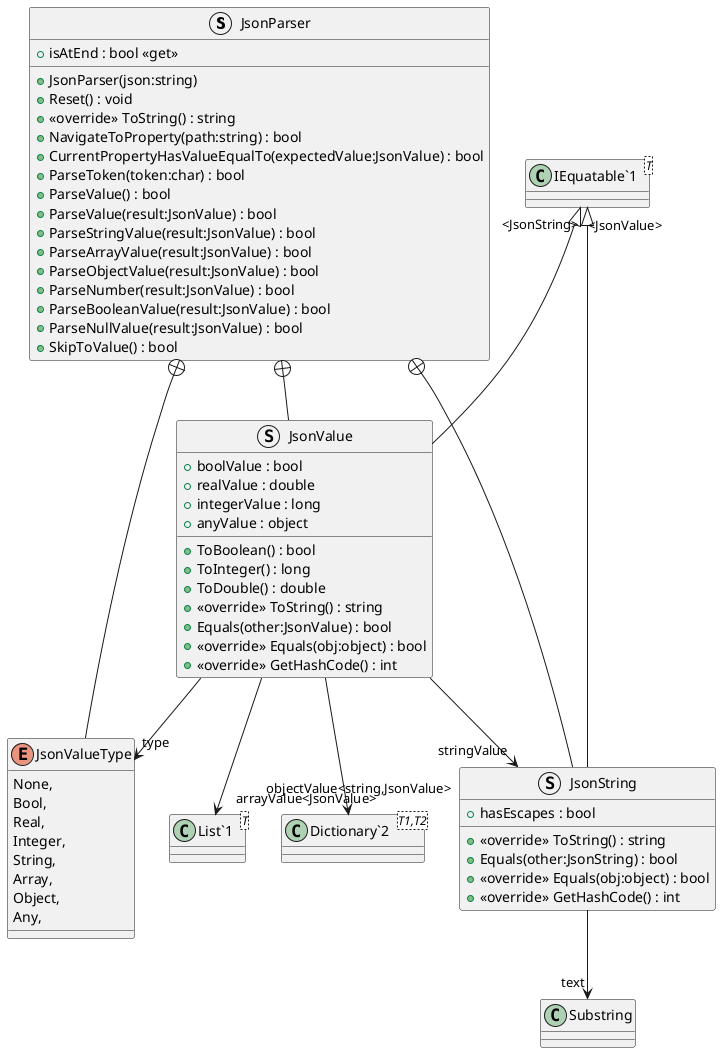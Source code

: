 @startuml
struct JsonParser {
    + JsonParser(json:string)
    + Reset() : void
    + <<override>> ToString() : string
    + NavigateToProperty(path:string) : bool
    + CurrentPropertyHasValueEqualTo(expectedValue:JsonValue) : bool
    + ParseToken(token:char) : bool
    + ParseValue() : bool
    + ParseValue(result:JsonValue) : bool
    + ParseStringValue(result:JsonValue) : bool
    + ParseArrayValue(result:JsonValue) : bool
    + ParseObjectValue(result:JsonValue) : bool
    + ParseNumber(result:JsonValue) : bool
    + ParseBooleanValue(result:JsonValue) : bool
    + ParseNullValue(result:JsonValue) : bool
    + SkipToValue() : bool
    + isAtEnd : bool <<get>>
}
enum JsonValueType {
    None,
    Bool,
    Real,
    Integer,
    String,
    Array,
    Object,
    Any,
}
struct JsonString {
    + hasEscapes : bool
    + <<override>> ToString() : string
    + Equals(other:JsonString) : bool
    + <<override>> Equals(obj:object) : bool
    + <<override>> GetHashCode() : int
}
struct JsonValue {
    + boolValue : bool
    + realValue : double
    + integerValue : long
    + anyValue : object
    + ToBoolean() : bool
    + ToInteger() : long
    + ToDouble() : double
    + <<override>> ToString() : string
    + Equals(other:JsonValue) : bool
    + <<override>> Equals(obj:object) : bool
    + <<override>> GetHashCode() : int
}
class "IEquatable`1"<T> {
}
class "List`1"<T> {
}
class "Dictionary`2"<T1,T2> {
}
JsonParser +-- JsonValueType
JsonParser +-- JsonString
"IEquatable`1" "<JsonString>" <|-- JsonString
JsonString --> "text" Substring
JsonParser +-- JsonValue
"IEquatable`1" "<JsonValue>" <|-- JsonValue
JsonValue --> "type" JsonValueType
JsonValue --> "stringValue" JsonString
JsonValue --> "arrayValue<JsonValue>" "List`1"
JsonValue --> "objectValue<string,JsonValue>" "Dictionary`2"
@enduml
